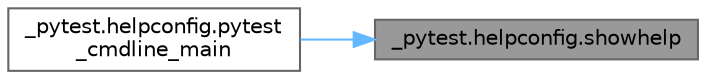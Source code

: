 digraph "_pytest.helpconfig.showhelp"
{
 // LATEX_PDF_SIZE
  bgcolor="transparent";
  edge [fontname=Helvetica,fontsize=10,labelfontname=Helvetica,labelfontsize=10];
  node [fontname=Helvetica,fontsize=10,shape=box,height=0.2,width=0.4];
  rankdir="RL";
  Node1 [id="Node000001",label="_pytest.helpconfig.showhelp",height=0.2,width=0.4,color="gray40", fillcolor="grey60", style="filled", fontcolor="black",tooltip=" "];
  Node1 -> Node2 [id="edge1_Node000001_Node000002",dir="back",color="steelblue1",style="solid",tooltip=" "];
  Node2 [id="Node000002",label="_pytest.helpconfig.pytest\l_cmdline_main",height=0.2,width=0.4,color="grey40", fillcolor="white", style="filled",URL="$namespace__pytest_1_1helpconfig.html#a4042c69518a71b29b383f957bfa15524",tooltip=" "];
}
